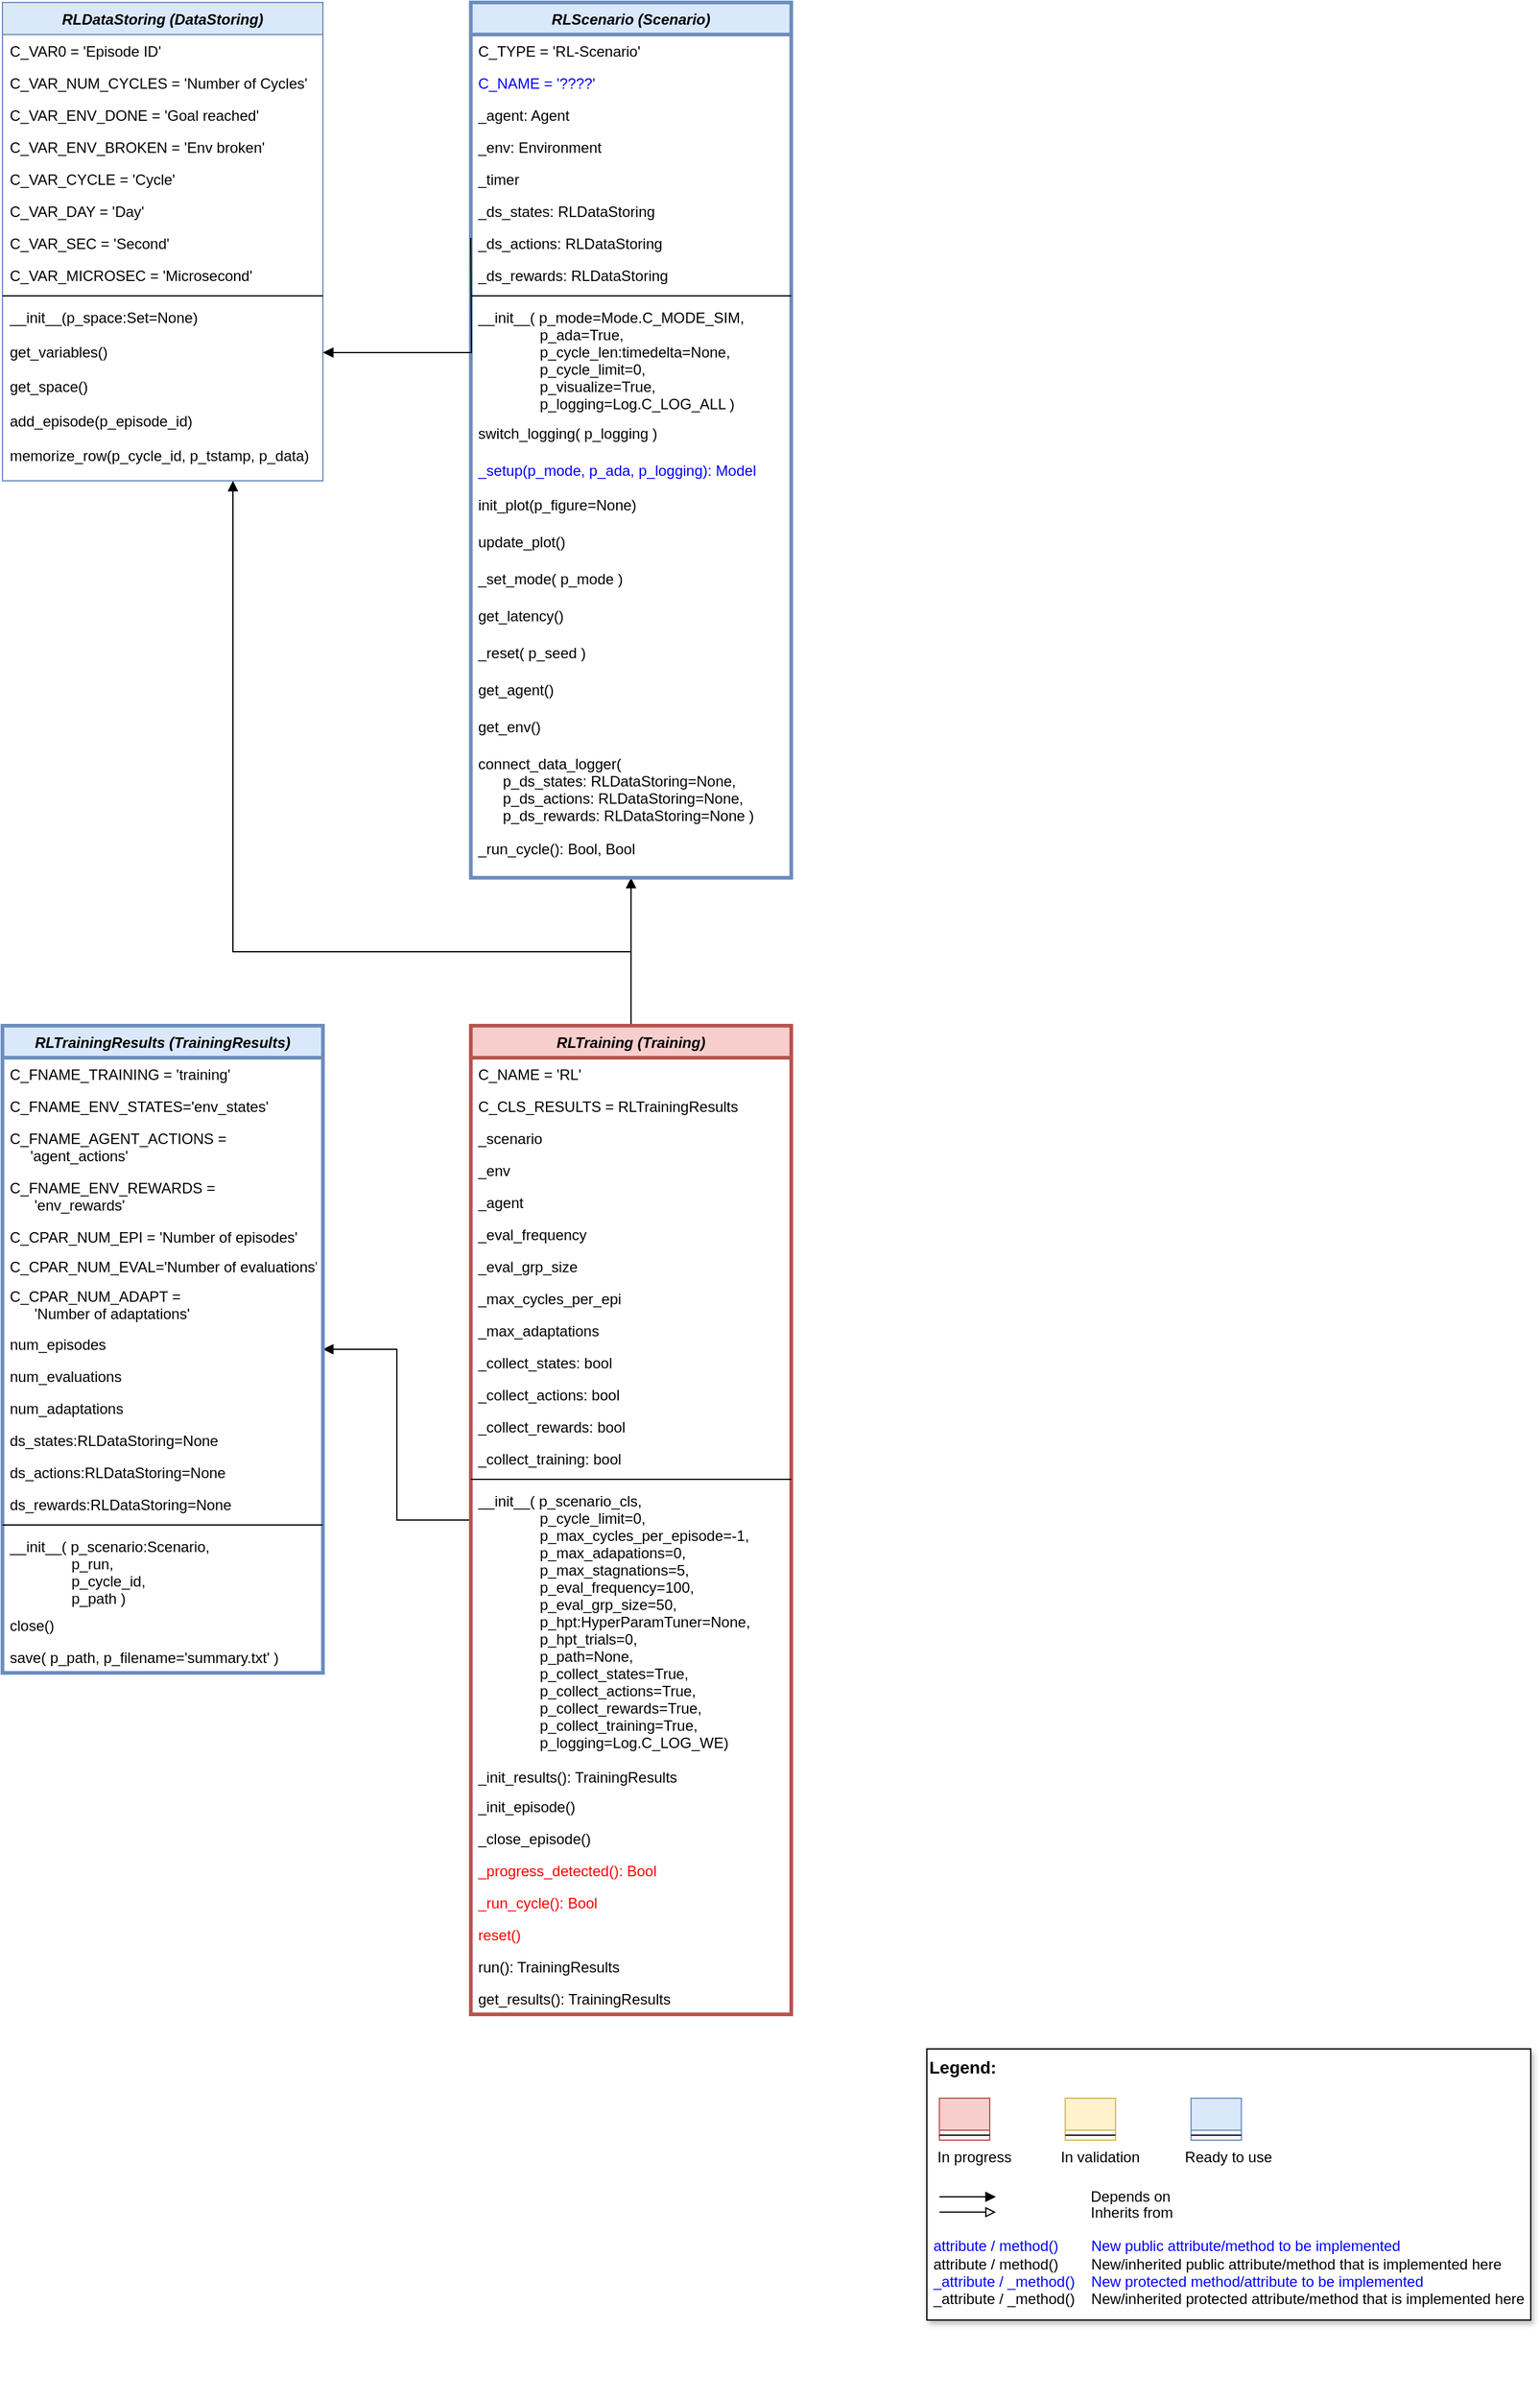 <mxfile version="14.9.6" type="device"><diagram id="C5RBs43oDa-KdzZeNtuy" name="Page-1"><mxGraphModel dx="1179" dy="-445" grid="1" gridSize="10" guides="1" tooltips="1" connect="1" arrows="1" fold="1" page="1" pageScale="1" pageWidth="2336" pageHeight="1654" math="0" shadow="0"><root><mxCell id="WIyWlLk6GJQsqaUBKTNV-0"/><mxCell id="WIyWlLk6GJQsqaUBKTNV-1" parent="WIyWlLk6GJQsqaUBKTNV-0"/><mxCell id="AcgAq5O65p-vqV9wwPBB-13" style="edgeStyle=orthogonalEdgeStyle;rounded=0;orthogonalLoop=1;jettySize=auto;html=1;endArrow=block;endFill=1;" parent="WIyWlLk6GJQsqaUBKTNV-1" source="413qK5m-7gCw2oWsXnlV-0" target="OlRFAT03AiurxS976OWj-10" edge="1"><mxGeometry relative="1" as="geometry"/></mxCell><mxCell id="S3s7DPMJA2sokXLj8Lbh-13" style="edgeStyle=orthogonalEdgeStyle;rounded=0;orthogonalLoop=1;jettySize=auto;html=1;endArrow=block;endFill=1;exitX=0.5;exitY=0;exitDx=0;exitDy=0;" parent="WIyWlLk6GJQsqaUBKTNV-1" source="413qK5m-7gCw2oWsXnlV-0" target="S3s7DPMJA2sokXLj8Lbh-3" edge="1"><mxGeometry relative="1" as="geometry"><Array as="points"><mxPoint x="550" y="2460"/><mxPoint x="227" y="2460"/></Array></mxGeometry></mxCell><mxCell id="z0NyY45EZ_BcQDlZLjSC-18" style="edgeStyle=orthogonalEdgeStyle;rounded=0;orthogonalLoop=1;jettySize=auto;html=1;fontColor=#000000;endArrow=block;endFill=1;" parent="WIyWlLk6GJQsqaUBKTNV-1" source="413qK5m-7gCw2oWsXnlV-0" target="Hnu5lOc7X6cQVQAZESGa-3" edge="1"><mxGeometry relative="1" as="geometry"/></mxCell><mxCell id="413qK5m-7gCw2oWsXnlV-0" value="RLTraining (Training)" style="swimlane;fontStyle=3;align=center;verticalAlign=top;childLayout=stackLayout;horizontal=1;startSize=26;horizontalStack=0;resizeParent=1;resizeLast=0;collapsible=1;marginBottom=0;rounded=0;shadow=0;strokeWidth=3;fillColor=#f8cecc;strokeColor=#b85450;" parent="WIyWlLk6GJQsqaUBKTNV-1" vertex="1"><mxGeometry x="420" y="2520" width="260" height="802" as="geometry"><mxRectangle x="230" y="140" width="160" height="26" as="alternateBounds"/></mxGeometry></mxCell><mxCell id="_FIXKCYtN8RljG2YW7Z5-12" value="C_NAME = 'RL'" style="text;align=left;verticalAlign=top;spacingLeft=4;spacingRight=4;overflow=hidden;rotatable=0;points=[[0,0.5],[1,0.5]];portConstraint=eastwest;" parent="413qK5m-7gCw2oWsXnlV-0" vertex="1"><mxGeometry y="26" width="260" height="26" as="geometry"/></mxCell><mxCell id="z0NyY45EZ_BcQDlZLjSC-7" value="C_CLS_RESULTS = RLTrainingResults" style="text;align=left;verticalAlign=top;spacingLeft=4;spacingRight=4;overflow=hidden;rotatable=0;points=[[0,0.5],[1,0.5]];portConstraint=eastwest;" parent="413qK5m-7gCw2oWsXnlV-0" vertex="1"><mxGeometry y="52" width="260" height="26" as="geometry"/></mxCell><mxCell id="BJxWuSYGbwSM33NC7rIg-0" value="_scenario" style="text;align=left;verticalAlign=top;spacingLeft=4;spacingRight=4;overflow=hidden;rotatable=0;points=[[0,0.5],[1,0.5]];portConstraint=eastwest;" vertex="1" parent="413qK5m-7gCw2oWsXnlV-0"><mxGeometry y="78" width="260" height="26" as="geometry"/></mxCell><mxCell id="_FIXKCYtN8RljG2YW7Z5-18" value="_env" style="text;align=left;verticalAlign=top;spacingLeft=4;spacingRight=4;overflow=hidden;rotatable=0;points=[[0,0.5],[1,0.5]];portConstraint=eastwest;" parent="413qK5m-7gCw2oWsXnlV-0" vertex="1"><mxGeometry y="104" width="260" height="26" as="geometry"/></mxCell><mxCell id="_FIXKCYtN8RljG2YW7Z5-19" value="_agent" style="text;align=left;verticalAlign=top;spacingLeft=4;spacingRight=4;overflow=hidden;rotatable=0;points=[[0,0.5],[1,0.5]];portConstraint=eastwest;" parent="413qK5m-7gCw2oWsXnlV-0" vertex="1"><mxGeometry y="130" width="260" height="26" as="geometry"/></mxCell><mxCell id="z0NyY45EZ_BcQDlZLjSC-12" value="_eval_frequency" style="text;align=left;verticalAlign=top;spacingLeft=4;spacingRight=4;overflow=hidden;rotatable=0;points=[[0,0.5],[1,0.5]];portConstraint=eastwest;" parent="413qK5m-7gCw2oWsXnlV-0" vertex="1"><mxGeometry y="156" width="260" height="26" as="geometry"/></mxCell><mxCell id="z0NyY45EZ_BcQDlZLjSC-8" value="_eval_grp_size" style="text;align=left;verticalAlign=top;spacingLeft=4;spacingRight=4;overflow=hidden;rotatable=0;points=[[0,0.5],[1,0.5]];portConstraint=eastwest;" parent="413qK5m-7gCw2oWsXnlV-0" vertex="1"><mxGeometry y="182" width="260" height="26" as="geometry"/></mxCell><mxCell id="z0NyY45EZ_BcQDlZLjSC-9" value="_max_cycles_per_epi" style="text;align=left;verticalAlign=top;spacingLeft=4;spacingRight=4;overflow=hidden;rotatable=0;points=[[0,0.5],[1,0.5]];portConstraint=eastwest;" parent="413qK5m-7gCw2oWsXnlV-0" vertex="1"><mxGeometry y="208" width="260" height="26" as="geometry"/></mxCell><mxCell id="z0NyY45EZ_BcQDlZLjSC-10" value="_max_adaptations" style="text;align=left;verticalAlign=top;spacingLeft=4;spacingRight=4;overflow=hidden;rotatable=0;points=[[0,0.5],[1,0.5]];portConstraint=eastwest;" parent="413qK5m-7gCw2oWsXnlV-0" vertex="1"><mxGeometry y="234" width="260" height="26" as="geometry"/></mxCell><mxCell id="z0NyY45EZ_BcQDlZLjSC-11" value="_collect_states: bool" style="text;align=left;verticalAlign=top;spacingLeft=4;spacingRight=4;overflow=hidden;rotatable=0;points=[[0,0.5],[1,0.5]];portConstraint=eastwest;" parent="413qK5m-7gCw2oWsXnlV-0" vertex="1"><mxGeometry y="260" width="260" height="26" as="geometry"/></mxCell><mxCell id="z0NyY45EZ_BcQDlZLjSC-13" value="_collect_actions: bool" style="text;align=left;verticalAlign=top;spacingLeft=4;spacingRight=4;overflow=hidden;rotatable=0;points=[[0,0.5],[1,0.5]];portConstraint=eastwest;" parent="413qK5m-7gCw2oWsXnlV-0" vertex="1"><mxGeometry y="286" width="260" height="26" as="geometry"/></mxCell><mxCell id="z0NyY45EZ_BcQDlZLjSC-14" value="_collect_rewards: bool" style="text;align=left;verticalAlign=top;spacingLeft=4;spacingRight=4;overflow=hidden;rotatable=0;points=[[0,0.5],[1,0.5]];portConstraint=eastwest;" parent="413qK5m-7gCw2oWsXnlV-0" vertex="1"><mxGeometry y="312" width="260" height="26" as="geometry"/></mxCell><mxCell id="z0NyY45EZ_BcQDlZLjSC-15" value="_collect_training: bool" style="text;align=left;verticalAlign=top;spacingLeft=4;spacingRight=4;overflow=hidden;rotatable=0;points=[[0,0.5],[1,0.5]];portConstraint=eastwest;" parent="413qK5m-7gCw2oWsXnlV-0" vertex="1"><mxGeometry y="338" width="260" height="26" as="geometry"/></mxCell><mxCell id="413qK5m-7gCw2oWsXnlV-2" value="" style="line;html=1;strokeWidth=1;align=left;verticalAlign=middle;spacingTop=-1;spacingLeft=3;spacingRight=3;rotatable=0;labelPosition=right;points=[];portConstraint=eastwest;" parent="413qK5m-7gCw2oWsXnlV-0" vertex="1"><mxGeometry y="364" width="260" height="8" as="geometry"/></mxCell><mxCell id="413qK5m-7gCw2oWsXnlV-3" value="__init__( p_scenario_cls, &#10;               p_cycle_limit=0,&#10;               p_max_cycles_per_episode=-1, &#10;               p_max_adapations=0,&#10;               p_max_stagnations=5,&#10;               p_eval_frequency=100,&#10;               p_eval_grp_size=50,&#10;               p_hpt:HyperParamTuner=None,&#10;               p_hpt_trials=0,&#10;               p_path=None,&#10;               p_collect_states=True,&#10;               p_collect_actions=True,&#10;               p_collect_rewards=True,&#10;               p_collect_training=True,&#10;               p_logging=Log.C_LOG_WE)" style="text;align=left;verticalAlign=top;spacingLeft=4;spacingRight=4;overflow=hidden;rotatable=0;points=[[0,0.5],[1,0.5]];portConstraint=eastwest;" parent="413qK5m-7gCw2oWsXnlV-0" vertex="1"><mxGeometry y="372" width="260" height="224" as="geometry"/></mxCell><mxCell id="z0NyY45EZ_BcQDlZLjSC-16" value="_init_results(): TrainingResults" style="text;align=left;verticalAlign=top;spacingLeft=4;spacingRight=4;overflow=hidden;rotatable=0;points=[[0,0.5],[1,0.5]];portConstraint=eastwest;" parent="413qK5m-7gCw2oWsXnlV-0" vertex="1"><mxGeometry y="596" width="260" height="24" as="geometry"/></mxCell><mxCell id="QZsOFTipkbSNSyiZwki3-4" value="_init_episode()" style="text;align=left;verticalAlign=top;spacingLeft=4;spacingRight=4;overflow=hidden;rotatable=0;points=[[0,0.5],[1,0.5]];portConstraint=eastwest;" parent="413qK5m-7gCw2oWsXnlV-0" vertex="1"><mxGeometry y="620" width="260" height="26" as="geometry"/></mxCell><mxCell id="QZsOFTipkbSNSyiZwki3-3" value="_close_episode()" style="text;align=left;verticalAlign=top;spacingLeft=4;spacingRight=4;overflow=hidden;rotatable=0;points=[[0,0.5],[1,0.5]];portConstraint=eastwest;" parent="413qK5m-7gCw2oWsXnlV-0" vertex="1"><mxGeometry y="646" width="260" height="26" as="geometry"/></mxCell><mxCell id="Hnu5lOc7X6cQVQAZESGa-0" value="_progress_detected(): Bool" style="text;align=left;verticalAlign=top;spacingLeft=4;spacingRight=4;overflow=hidden;rotatable=0;points=[[0,0.5],[1,0.5]];portConstraint=eastwest;fontColor=#FF0000;" parent="413qK5m-7gCw2oWsXnlV-0" vertex="1"><mxGeometry y="672" width="260" height="26" as="geometry"/></mxCell><mxCell id="G7xrx7ke2DHZ6BEwCTu4-3" value="_run_cycle(): Bool" style="text;align=left;verticalAlign=top;spacingLeft=4;spacingRight=4;overflow=hidden;rotatable=0;points=[[0,0.5],[1,0.5]];portConstraint=eastwest;fontColor=#FF0000;" parent="413qK5m-7gCw2oWsXnlV-0" vertex="1"><mxGeometry y="698" width="260" height="26" as="geometry"/></mxCell><mxCell id="QZsOFTipkbSNSyiZwki3-0" value="reset()" style="text;align=left;verticalAlign=top;spacingLeft=4;spacingRight=4;overflow=hidden;rotatable=0;points=[[0,0.5],[1,0.5]];portConstraint=eastwest;fontColor=#FF0000;" parent="413qK5m-7gCw2oWsXnlV-0" vertex="1"><mxGeometry y="724" width="260" height="26" as="geometry"/></mxCell><mxCell id="G7xrx7ke2DHZ6BEwCTu4-4" value="run(): TrainingResults" style="text;align=left;verticalAlign=top;spacingLeft=4;spacingRight=4;overflow=hidden;rotatable=0;points=[[0,0.5],[1,0.5]];portConstraint=eastwest;" parent="413qK5m-7gCw2oWsXnlV-0" vertex="1"><mxGeometry y="750" width="260" height="26" as="geometry"/></mxCell><mxCell id="QZsOFTipkbSNSyiZwki3-6" value="get_results(): TrainingResults" style="text;align=left;verticalAlign=top;spacingLeft=4;spacingRight=4;overflow=hidden;rotatable=0;points=[[0,0.5],[1,0.5]];portConstraint=eastwest;" parent="413qK5m-7gCw2oWsXnlV-0" vertex="1"><mxGeometry y="776" width="260" height="26" as="geometry"/></mxCell><mxCell id="OlRFAT03AiurxS976OWj-10" value="RLScenario (Scenario)" style="swimlane;fontStyle=3;align=center;verticalAlign=top;childLayout=stackLayout;horizontal=1;startSize=26;horizontalStack=0;resizeParent=1;resizeLast=0;collapsible=1;marginBottom=0;rounded=0;shadow=0;strokeWidth=3;fillColor=#dae8fc;strokeColor=#6c8ebf;" parent="WIyWlLk6GJQsqaUBKTNV-1" vertex="1"><mxGeometry x="420" y="1690" width="260" height="710" as="geometry"><mxRectangle x="230" y="140" width="160" height="26" as="alternateBounds"/></mxGeometry></mxCell><mxCell id="OlRFAT03AiurxS976OWj-11" value="C_TYPE = 'RL-Scenario'" style="text;align=left;verticalAlign=top;spacingLeft=4;spacingRight=4;overflow=hidden;rotatable=0;points=[[0,0.5],[1,0.5]];portConstraint=eastwest;" parent="OlRFAT03AiurxS976OWj-10" vertex="1"><mxGeometry y="26" width="260" height="26" as="geometry"/></mxCell><mxCell id="aODjNUWBmJmC_XnaZLUs-7" value="C_NAME = '????'" style="text;align=left;verticalAlign=top;spacingLeft=4;spacingRight=4;overflow=hidden;rotatable=0;points=[[0,0.5],[1,0.5]];portConstraint=eastwest;fontColor=#0000FF;" parent="OlRFAT03AiurxS976OWj-10" vertex="1"><mxGeometry y="52" width="260" height="26" as="geometry"/></mxCell><mxCell id="WrsaUB--8TLk4k_L-Bpt-12" value="_agent: Agent" style="text;align=left;verticalAlign=top;spacingLeft=4;spacingRight=4;overflow=hidden;rotatable=0;points=[[0,0.5],[1,0.5]];portConstraint=eastwest;" parent="OlRFAT03AiurxS976OWj-10" vertex="1"><mxGeometry y="78" width="260" height="26" as="geometry"/></mxCell><mxCell id="aODjNUWBmJmC_XnaZLUs-8" value="_env: Environment" style="text;align=left;verticalAlign=top;spacingLeft=4;spacingRight=4;overflow=hidden;rotatable=0;points=[[0,0.5],[1,0.5]];portConstraint=eastwest;" parent="OlRFAT03AiurxS976OWj-10" vertex="1"><mxGeometry y="104" width="260" height="26" as="geometry"/></mxCell><mxCell id="_FIXKCYtN8RljG2YW7Z5-25" value="_timer" style="text;align=left;verticalAlign=top;spacingLeft=4;spacingRight=4;overflow=hidden;rotatable=0;points=[[0,0.5],[1,0.5]];portConstraint=eastwest;" parent="OlRFAT03AiurxS976OWj-10" vertex="1"><mxGeometry y="130" width="260" height="26" as="geometry"/></mxCell><mxCell id="2KFWbhKU4nTjDvgYhpBH-10" value="_ds_states: RLDataStoring" style="text;align=left;verticalAlign=top;spacingLeft=4;spacingRight=4;overflow=hidden;rotatable=0;points=[[0,0.5],[1,0.5]];portConstraint=eastwest;" parent="OlRFAT03AiurxS976OWj-10" vertex="1"><mxGeometry y="156" width="260" height="26" as="geometry"/></mxCell><mxCell id="2KFWbhKU4nTjDvgYhpBH-11" value="_ds_actions: RLDataStoring" style="text;align=left;verticalAlign=top;spacingLeft=4;spacingRight=4;overflow=hidden;rotatable=0;points=[[0,0.5],[1,0.5]];portConstraint=eastwest;" parent="OlRFAT03AiurxS976OWj-10" vertex="1"><mxGeometry y="182" width="260" height="26" as="geometry"/></mxCell><mxCell id="2KFWbhKU4nTjDvgYhpBH-12" value="_ds_rewards: RLDataStoring" style="text;align=left;verticalAlign=top;spacingLeft=4;spacingRight=4;overflow=hidden;rotatable=0;points=[[0,0.5],[1,0.5]];portConstraint=eastwest;" parent="OlRFAT03AiurxS976OWj-10" vertex="1"><mxGeometry y="208" width="260" height="26" as="geometry"/></mxCell><mxCell id="OlRFAT03AiurxS976OWj-12" value="" style="line;html=1;strokeWidth=1;align=left;verticalAlign=middle;spacingTop=-1;spacingLeft=3;spacingRight=3;rotatable=0;labelPosition=right;points=[];portConstraint=eastwest;" parent="OlRFAT03AiurxS976OWj-10" vertex="1"><mxGeometry y="234" width="260" height="8" as="geometry"/></mxCell><mxCell id="WrsaUB--8TLk4k_L-Bpt-10" value="__init__( p_mode=Mode.C_MODE_SIM,&#10;               p_ada=True, &#10;               p_cycle_len:timedelta=None,&#10;               p_cycle_limit=0,&#10;               p_visualize=True,&#10;               p_logging=Log.C_LOG_ALL )" style="text;align=left;verticalAlign=top;spacingLeft=4;spacingRight=4;overflow=hidden;rotatable=0;points=[[0,0.5],[1,0.5]];portConstraint=eastwest;" parent="OlRFAT03AiurxS976OWj-10" vertex="1"><mxGeometry y="242" width="260" height="94" as="geometry"/></mxCell><mxCell id="z0NyY45EZ_BcQDlZLjSC-0" value="switch_logging( p_logging )" style="text;align=left;verticalAlign=top;spacingLeft=4;spacingRight=4;overflow=hidden;rotatable=0;points=[[0,0.5],[1,0.5]];portConstraint=eastwest;" parent="OlRFAT03AiurxS976OWj-10" vertex="1"><mxGeometry y="336" width="260" height="30" as="geometry"/></mxCell><mxCell id="aODjNUWBmJmC_XnaZLUs-10" value="_setup(p_mode, p_ada, p_logging): Model" style="text;align=left;verticalAlign=top;spacingLeft=4;spacingRight=4;overflow=hidden;rotatable=0;points=[[0,0.5],[1,0.5]];portConstraint=eastwest;fontColor=#0000FF;" parent="OlRFAT03AiurxS976OWj-10" vertex="1"><mxGeometry y="366" width="260" height="28" as="geometry"/></mxCell><mxCell id="WrsaUB--8TLk4k_L-Bpt-14" value="init_plot(p_figure=None)" style="text;align=left;verticalAlign=top;spacingLeft=4;spacingRight=4;overflow=hidden;rotatable=0;points=[[0,0.5],[1,0.5]];portConstraint=eastwest;" parent="OlRFAT03AiurxS976OWj-10" vertex="1"><mxGeometry y="394" width="260" height="30" as="geometry"/></mxCell><mxCell id="2KFWbhKU4nTjDvgYhpBH-17" value="update_plot()" style="text;align=left;verticalAlign=top;spacingLeft=4;spacingRight=4;overflow=hidden;rotatable=0;points=[[0,0.5],[1,0.5]];portConstraint=eastwest;" parent="OlRFAT03AiurxS976OWj-10" vertex="1"><mxGeometry y="424" width="260" height="30" as="geometry"/></mxCell><mxCell id="2KFWbhKU4nTjDvgYhpBH-16" value="_set_mode( p_mode )" style="text;align=left;verticalAlign=top;spacingLeft=4;spacingRight=4;overflow=hidden;rotatable=0;points=[[0,0.5],[1,0.5]];portConstraint=eastwest;" parent="OlRFAT03AiurxS976OWj-10" vertex="1"><mxGeometry y="454" width="260" height="30" as="geometry"/></mxCell><mxCell id="WrsaUB--8TLk4k_L-Bpt-11" value="get_latency()" style="text;align=left;verticalAlign=top;spacingLeft=4;spacingRight=4;overflow=hidden;rotatable=0;points=[[0,0.5],[1,0.5]];portConstraint=eastwest;" parent="OlRFAT03AiurxS976OWj-10" vertex="1"><mxGeometry y="484" width="260" height="30" as="geometry"/></mxCell><mxCell id="WrsaUB--8TLk4k_L-Bpt-9" value="_reset( p_seed )" style="text;align=left;verticalAlign=top;spacingLeft=4;spacingRight=4;overflow=hidden;rotatable=0;points=[[0,0.5],[1,0.5]];portConstraint=eastwest;" parent="OlRFAT03AiurxS976OWj-10" vertex="1"><mxGeometry y="514" width="260" height="30" as="geometry"/></mxCell><mxCell id="WrsaUB--8TLk4k_L-Bpt-13" value="get_agent()" style="text;align=left;verticalAlign=top;spacingLeft=4;spacingRight=4;overflow=hidden;rotatable=0;points=[[0,0.5],[1,0.5]];portConstraint=eastwest;" parent="OlRFAT03AiurxS976OWj-10" vertex="1"><mxGeometry y="544" width="260" height="30" as="geometry"/></mxCell><mxCell id="MwD3EyU6tyU_tX0KKc6s-1" value="get_env()" style="text;align=left;verticalAlign=top;spacingLeft=4;spacingRight=4;overflow=hidden;rotatable=0;points=[[0,0.5],[1,0.5]];portConstraint=eastwest;" parent="OlRFAT03AiurxS976OWj-10" vertex="1"><mxGeometry y="574" width="260" height="30" as="geometry"/></mxCell><mxCell id="2KFWbhKU4nTjDvgYhpBH-13" value="connect_data_logger( &#10;      p_ds_states: RLDataStoring=None,&#10;      p_ds_actions: RLDataStoring=None,&#10;      p_ds_rewards: RLDataStoring=None )" style="text;align=left;verticalAlign=top;spacingLeft=4;spacingRight=4;overflow=hidden;rotatable=0;points=[[0,0.5],[1,0.5]];portConstraint=eastwest;" parent="OlRFAT03AiurxS976OWj-10" vertex="1"><mxGeometry y="604" width="260" height="69" as="geometry"/></mxCell><mxCell id="WrsaUB--8TLk4k_L-Bpt-7" value="_run_cycle(): Bool, Bool" style="text;align=left;verticalAlign=top;spacingLeft=4;spacingRight=4;overflow=hidden;rotatable=0;points=[[0,0.5],[1,0.5]];portConstraint=eastwest;" parent="OlRFAT03AiurxS976OWj-10" vertex="1"><mxGeometry y="673" width="260" height="27" as="geometry"/></mxCell><mxCell id="S3s7DPMJA2sokXLj8Lbh-3" value="RLDataStoring (DataStoring)" style="swimlane;fontStyle=3;align=center;verticalAlign=top;childLayout=stackLayout;horizontal=1;startSize=26;horizontalStack=0;resizeParent=1;resizeLast=0;collapsible=1;marginBottom=0;rounded=0;shadow=0;strokeWidth=1;fillColor=#dae8fc;strokeColor=#6c8ebf;" parent="WIyWlLk6GJQsqaUBKTNV-1" vertex="1"><mxGeometry x="40" y="1690" width="260" height="388" as="geometry"><mxRectangle x="230" y="140" width="160" height="26" as="alternateBounds"/></mxGeometry></mxCell><mxCell id="S3s7DPMJA2sokXLj8Lbh-4" value="C_VAR0 = 'Episode ID'" style="text;align=left;verticalAlign=top;spacingLeft=4;spacingRight=4;overflow=hidden;rotatable=0;points=[[0,0.5],[1,0.5]];portConstraint=eastwest;" parent="S3s7DPMJA2sokXLj8Lbh-3" vertex="1"><mxGeometry y="26" width="260" height="26" as="geometry"/></mxCell><mxCell id="WrsaUB--8TLk4k_L-Bpt-0" value="C_VAR_NUM_CYCLES = 'Number of Cycles'" style="text;align=left;verticalAlign=top;spacingLeft=4;spacingRight=4;overflow=hidden;rotatable=0;points=[[0,0.5],[1,0.5]];portConstraint=eastwest;" parent="S3s7DPMJA2sokXLj8Lbh-3" vertex="1"><mxGeometry y="52" width="260" height="26" as="geometry"/></mxCell><mxCell id="WrsaUB--8TLk4k_L-Bpt-1" value="C_VAR_ENV_DONE = 'Goal reached'" style="text;align=left;verticalAlign=top;spacingLeft=4;spacingRight=4;overflow=hidden;rotatable=0;points=[[0,0.5],[1,0.5]];portConstraint=eastwest;" parent="S3s7DPMJA2sokXLj8Lbh-3" vertex="1"><mxGeometry y="78" width="260" height="26" as="geometry"/></mxCell><mxCell id="WrsaUB--8TLk4k_L-Bpt-2" value="C_VAR_ENV_BROKEN = 'Env broken'" style="text;align=left;verticalAlign=top;spacingLeft=4;spacingRight=4;overflow=hidden;rotatable=0;points=[[0,0.5],[1,0.5]];portConstraint=eastwest;" parent="S3s7DPMJA2sokXLj8Lbh-3" vertex="1"><mxGeometry y="104" width="260" height="26" as="geometry"/></mxCell><mxCell id="WrsaUB--8TLk4k_L-Bpt-3" value="C_VAR_CYCLE = 'Cycle'" style="text;align=left;verticalAlign=top;spacingLeft=4;spacingRight=4;overflow=hidden;rotatable=0;points=[[0,0.5],[1,0.5]];portConstraint=eastwest;" parent="S3s7DPMJA2sokXLj8Lbh-3" vertex="1"><mxGeometry y="130" width="260" height="26" as="geometry"/></mxCell><mxCell id="WrsaUB--8TLk4k_L-Bpt-4" value="C_VAR_DAY = 'Day'" style="text;align=left;verticalAlign=top;spacingLeft=4;spacingRight=4;overflow=hidden;rotatable=0;points=[[0,0.5],[1,0.5]];portConstraint=eastwest;" parent="S3s7DPMJA2sokXLj8Lbh-3" vertex="1"><mxGeometry y="156" width="260" height="26" as="geometry"/></mxCell><mxCell id="WrsaUB--8TLk4k_L-Bpt-5" value="C_VAR_SEC = 'Second'" style="text;align=left;verticalAlign=top;spacingLeft=4;spacingRight=4;overflow=hidden;rotatable=0;points=[[0,0.5],[1,0.5]];portConstraint=eastwest;" parent="S3s7DPMJA2sokXLj8Lbh-3" vertex="1"><mxGeometry y="182" width="260" height="26" as="geometry"/></mxCell><mxCell id="WrsaUB--8TLk4k_L-Bpt-6" value="C_VAR_MICROSEC = 'Microsecond'" style="text;align=left;verticalAlign=top;spacingLeft=4;spacingRight=4;overflow=hidden;rotatable=0;points=[[0,0.5],[1,0.5]];portConstraint=eastwest;" parent="S3s7DPMJA2sokXLj8Lbh-3" vertex="1"><mxGeometry y="208" width="260" height="26" as="geometry"/></mxCell><mxCell id="S3s7DPMJA2sokXLj8Lbh-5" value="" style="line;html=1;strokeWidth=1;align=left;verticalAlign=middle;spacingTop=-1;spacingLeft=3;spacingRight=3;rotatable=0;labelPosition=right;points=[];portConstraint=eastwest;" parent="S3s7DPMJA2sokXLj8Lbh-3" vertex="1"><mxGeometry y="234" width="260" height="8" as="geometry"/></mxCell><mxCell id="S3s7DPMJA2sokXLj8Lbh-6" value="__init__(p_space:Set=None)" style="text;align=left;verticalAlign=top;spacingLeft=4;spacingRight=4;overflow=hidden;rotatable=0;points=[[0,0.5],[1,0.5]];portConstraint=eastwest;" parent="S3s7DPMJA2sokXLj8Lbh-3" vertex="1"><mxGeometry y="242" width="260" height="28" as="geometry"/></mxCell><mxCell id="S3s7DPMJA2sokXLj8Lbh-7" value="get_variables()" style="text;align=left;verticalAlign=top;spacingLeft=4;spacingRight=4;overflow=hidden;rotatable=0;points=[[0,0.5],[1,0.5]];portConstraint=eastwest;" parent="S3s7DPMJA2sokXLj8Lbh-3" vertex="1"><mxGeometry y="270" width="260" height="28" as="geometry"/></mxCell><mxCell id="S3s7DPMJA2sokXLj8Lbh-16" value="get_space()" style="text;align=left;verticalAlign=top;spacingLeft=4;spacingRight=4;overflow=hidden;rotatable=0;points=[[0,0.5],[1,0.5]];portConstraint=eastwest;" parent="S3s7DPMJA2sokXLj8Lbh-3" vertex="1"><mxGeometry y="298" width="260" height="28" as="geometry"/></mxCell><mxCell id="S3s7DPMJA2sokXLj8Lbh-8" value="add_episode(p_episode_id)" style="text;align=left;verticalAlign=top;spacingLeft=4;spacingRight=4;overflow=hidden;rotatable=0;points=[[0,0.5],[1,0.5]];portConstraint=eastwest;" parent="S3s7DPMJA2sokXLj8Lbh-3" vertex="1"><mxGeometry y="326" width="260" height="28" as="geometry"/></mxCell><mxCell id="S3s7DPMJA2sokXLj8Lbh-10" value="memorize_row(p_cycle_id, p_tstamp, p_data)" style="text;align=left;verticalAlign=top;spacingLeft=4;spacingRight=4;overflow=hidden;rotatable=0;points=[[0,0.5],[1,0.5]];portConstraint=eastwest;" parent="S3s7DPMJA2sokXLj8Lbh-3" vertex="1"><mxGeometry y="354" width="260" height="34" as="geometry"/></mxCell><mxCell id="S3s7DPMJA2sokXLj8Lbh-12" style="edgeStyle=orthogonalEdgeStyle;rounded=0;orthogonalLoop=1;jettySize=auto;html=1;entryX=1;entryY=0.5;entryDx=0;entryDy=0;endArrow=block;endFill=1;" parent="WIyWlLk6GJQsqaUBKTNV-1" target="S3s7DPMJA2sokXLj8Lbh-7" edge="1"><mxGeometry relative="1" as="geometry"><mxPoint x="420" y="1881" as="sourcePoint"/></mxGeometry></mxCell><mxCell id="Hnu5lOc7X6cQVQAZESGa-3" value="RLTrainingResults (TrainingResults)" style="swimlane;fontStyle=3;align=center;verticalAlign=top;childLayout=stackLayout;horizontal=1;startSize=26;horizontalStack=0;resizeParent=1;resizeLast=0;collapsible=1;marginBottom=0;rounded=0;shadow=0;strokeWidth=3;fillColor=#dae8fc;strokeColor=#6c8ebf;" parent="WIyWlLk6GJQsqaUBKTNV-1" vertex="1"><mxGeometry x="40" y="2520" width="260" height="525" as="geometry"><mxRectangle x="230" y="140" width="160" height="26" as="alternateBounds"/></mxGeometry></mxCell><mxCell id="_FIXKCYtN8RljG2YW7Z5-13" value="C_FNAME_TRAINING = 'training'" style="text;align=left;verticalAlign=top;spacingLeft=4;spacingRight=4;overflow=hidden;rotatable=0;points=[[0,0.5],[1,0.5]];portConstraint=eastwest;" parent="Hnu5lOc7X6cQVQAZESGa-3" vertex="1"><mxGeometry y="26" width="260" height="26" as="geometry"/></mxCell><mxCell id="_FIXKCYtN8RljG2YW7Z5-16" value="C_FNAME_ENV_STATES='env_states'" style="text;align=left;verticalAlign=top;spacingLeft=4;spacingRight=4;overflow=hidden;rotatable=0;points=[[0,0.5],[1,0.5]];portConstraint=eastwest;" parent="Hnu5lOc7X6cQVQAZESGa-3" vertex="1"><mxGeometry y="52" width="260" height="26" as="geometry"/></mxCell><mxCell id="_FIXKCYtN8RljG2YW7Z5-14" value="C_FNAME_AGENT_ACTIONS =&#10;     'agent_actions'" style="text;align=left;verticalAlign=top;spacingLeft=4;spacingRight=4;overflow=hidden;rotatable=0;points=[[0,0.5],[1,0.5]];portConstraint=eastwest;" parent="Hnu5lOc7X6cQVQAZESGa-3" vertex="1"><mxGeometry y="78" width="260" height="40" as="geometry"/></mxCell><mxCell id="_FIXKCYtN8RljG2YW7Z5-15" value="C_FNAME_ENV_REWARDS = &#10;      'env_rewards'" style="text;align=left;verticalAlign=top;spacingLeft=4;spacingRight=4;overflow=hidden;rotatable=0;points=[[0,0.5],[1,0.5]];portConstraint=eastwest;" parent="Hnu5lOc7X6cQVQAZESGa-3" vertex="1"><mxGeometry y="118" width="260" height="40" as="geometry"/></mxCell><mxCell id="_vtEWaU8tVj7jNWhf9WB-0" value="C_CPAR_NUM_EPI = 'Number of episodes'" style="text;align=left;verticalAlign=top;spacingLeft=4;spacingRight=4;overflow=hidden;rotatable=0;points=[[0,0.5],[1,0.5]];portConstraint=eastwest;" parent="Hnu5lOc7X6cQVQAZESGa-3" vertex="1"><mxGeometry y="158" width="260" height="24" as="geometry"/></mxCell><mxCell id="_vtEWaU8tVj7jNWhf9WB-1" value="C_CPAR_NUM_EVAL='Number of evaluations'" style="text;align=left;verticalAlign=top;spacingLeft=4;spacingRight=4;overflow=hidden;rotatable=0;points=[[0,0.5],[1,0.5]];portConstraint=eastwest;" parent="Hnu5lOc7X6cQVQAZESGa-3" vertex="1"><mxGeometry y="182" width="260" height="24" as="geometry"/></mxCell><mxCell id="_vtEWaU8tVj7jNWhf9WB-2" value="C_CPAR_NUM_ADAPT =&#10;      'Number of adaptations'" style="text;align=left;verticalAlign=top;spacingLeft=4;spacingRight=4;overflow=hidden;rotatable=0;points=[[0,0.5],[1,0.5]];portConstraint=eastwest;" parent="Hnu5lOc7X6cQVQAZESGa-3" vertex="1"><mxGeometry y="206" width="260" height="39" as="geometry"/></mxCell><mxCell id="Hnu5lOc7X6cQVQAZESGa-13" value="num_episodes" style="text;align=left;verticalAlign=top;spacingLeft=4;spacingRight=4;overflow=hidden;rotatable=0;points=[[0,0.5],[1,0.5]];portConstraint=eastwest;" parent="Hnu5lOc7X6cQVQAZESGa-3" vertex="1"><mxGeometry y="245" width="260" height="26" as="geometry"/></mxCell><mxCell id="Hnu5lOc7X6cQVQAZESGa-16" value="num_evaluations" style="text;align=left;verticalAlign=top;spacingLeft=4;spacingRight=4;overflow=hidden;rotatable=0;points=[[0,0.5],[1,0.5]];portConstraint=eastwest;" parent="Hnu5lOc7X6cQVQAZESGa-3" vertex="1"><mxGeometry y="271" width="260" height="26" as="geometry"/></mxCell><mxCell id="Hnu5lOc7X6cQVQAZESGa-14" value="num_adaptations" style="text;align=left;verticalAlign=top;spacingLeft=4;spacingRight=4;overflow=hidden;rotatable=0;points=[[0,0.5],[1,0.5]];portConstraint=eastwest;" parent="Hnu5lOc7X6cQVQAZESGa-3" vertex="1"><mxGeometry y="297" width="260" height="26" as="geometry"/></mxCell><mxCell id="z0NyY45EZ_BcQDlZLjSC-2" value="ds_states:RLDataStoring=None" style="text;align=left;verticalAlign=top;spacingLeft=4;spacingRight=4;overflow=hidden;rotatable=0;points=[[0,0.5],[1,0.5]];portConstraint=eastwest;" parent="Hnu5lOc7X6cQVQAZESGa-3" vertex="1"><mxGeometry y="323" width="260" height="26" as="geometry"/></mxCell><mxCell id="z0NyY45EZ_BcQDlZLjSC-3" value="ds_actions:RLDataStoring=None" style="text;align=left;verticalAlign=top;spacingLeft=4;spacingRight=4;overflow=hidden;rotatable=0;points=[[0,0.5],[1,0.5]];portConstraint=eastwest;" parent="Hnu5lOc7X6cQVQAZESGa-3" vertex="1"><mxGeometry y="349" width="260" height="26" as="geometry"/></mxCell><mxCell id="z0NyY45EZ_BcQDlZLjSC-4" value="ds_rewards:RLDataStoring=None" style="text;align=left;verticalAlign=top;spacingLeft=4;spacingRight=4;overflow=hidden;rotatable=0;points=[[0,0.5],[1,0.5]];portConstraint=eastwest;" parent="Hnu5lOc7X6cQVQAZESGa-3" vertex="1"><mxGeometry y="375" width="260" height="26" as="geometry"/></mxCell><mxCell id="Hnu5lOc7X6cQVQAZESGa-5" value="" style="line;html=1;strokeWidth=1;align=left;verticalAlign=middle;spacingTop=-1;spacingLeft=3;spacingRight=3;rotatable=0;labelPosition=right;points=[];portConstraint=eastwest;" parent="Hnu5lOc7X6cQVQAZESGa-3" vertex="1"><mxGeometry y="401" width="260" height="8" as="geometry"/></mxCell><mxCell id="z0NyY45EZ_BcQDlZLjSC-6" value="__init__( p_scenario:Scenario, &#10;               p_run,&#10;               p_cycle_id,&#10;               p_path )" style="text;align=left;verticalAlign=top;spacingLeft=4;spacingRight=4;overflow=hidden;rotatable=0;points=[[0,0.5],[1,0.5]];portConstraint=eastwest;" parent="Hnu5lOc7X6cQVQAZESGa-3" vertex="1"><mxGeometry y="409" width="260" height="64" as="geometry"/></mxCell><mxCell id="_vtEWaU8tVj7jNWhf9WB-3" value="close()" style="text;align=left;verticalAlign=top;spacingLeft=4;spacingRight=4;overflow=hidden;rotatable=0;points=[[0,0.5],[1,0.5]];portConstraint=eastwest;" parent="Hnu5lOc7X6cQVQAZESGa-3" vertex="1"><mxGeometry y="473" width="260" height="26" as="geometry"/></mxCell><mxCell id="z0NyY45EZ_BcQDlZLjSC-5" value="save( p_path, p_filename='summary.txt' )" style="text;align=left;verticalAlign=top;spacingLeft=4;spacingRight=4;overflow=hidden;rotatable=0;points=[[0,0.5],[1,0.5]];portConstraint=eastwest;" parent="Hnu5lOc7X6cQVQAZESGa-3" vertex="1"><mxGeometry y="499" width="260" height="26" as="geometry"/></mxCell><mxCell id="2KFWbhKU4nTjDvgYhpBH-0" value="" style="group" parent="WIyWlLk6GJQsqaUBKTNV-1" vertex="1" connectable="0"><mxGeometry x="790" y="3350" width="490" height="220" as="geometry"/></mxCell><mxCell id="2KFWbhKU4nTjDvgYhpBH-1" value="&lt;font color=&quot;#000000&quot; size=&quot;1&quot;&gt;&lt;b style=&quot;font-size: 14px&quot;&gt;Legend:&lt;br&gt;&lt;/b&gt;&lt;/font&gt;&lt;br&gt;&lt;br&gt;&lt;br&gt;&lt;font color=&quot;#0000ff&quot; style=&quot;font-size: 6px&quot;&gt;&lt;br&gt;&lt;/font&gt;&lt;span style=&quot;color: rgb(0 , 0 , 0)&quot;&gt;&lt;font style=&quot;font-size: 4px&quot;&gt;&amp;nbsp; &amp;nbsp;&lt;/font&gt;&amp;nbsp;In progress&amp;nbsp; &amp;nbsp; &amp;nbsp; &amp;nbsp; &amp;nbsp; &amp;nbsp; In validation&amp;nbsp; &amp;nbsp; &amp;nbsp; &amp;nbsp; &amp;nbsp; &amp;nbsp;Ready to use&lt;/span&gt;&lt;font color=&quot;#000000&quot;&gt;&amp;nbsp;&lt;br&gt;&lt;/font&gt;&lt;font color=&quot;#0000ff&quot;&gt;&lt;br&gt;&lt;br&gt;&lt;br&gt;&lt;br&gt;&amp;nbsp;attribute / method()&amp;nbsp; &amp;nbsp; &amp;nbsp; &amp;nbsp; New public attribute/method to be implemented&lt;/font&gt;&lt;br&gt;&lt;font color=&quot;#000000&quot;&gt;&amp;nbsp;&lt;/font&gt;&lt;font color=&quot;#000000&quot;&gt;attribute / method()&lt;span&gt;&#9;&lt;/span&gt;&amp;nbsp; &amp;nbsp; &amp;nbsp; &amp;nbsp;New/inherited public attribute/method that is implemented here&lt;br&gt;&lt;/font&gt;&lt;font color=&quot;#0000ff&quot;&gt;&amp;nbsp;_attribute /&amp;nbsp;&lt;/font&gt;&lt;font color=&quot;#0000ff&quot;&gt;_method()&amp;nbsp; &amp;nbsp; New protected method/attribute to be implemented&lt;/font&gt;&lt;br&gt;&lt;font color=&quot;#000000&quot;&gt;&amp;nbsp;_attribute / _method()&amp;nbsp; &amp;nbsp; New/inherited protected attribute/method that is implemented here&lt;br&gt;&lt;/font&gt;&lt;font color=&quot;#000000&quot;&gt;&lt;br&gt;&lt;br&gt;&lt;br&gt;&lt;br&gt;&lt;br&gt;&lt;/font&gt;" style="text;html=1;align=left;verticalAlign=top;whiteSpace=wrap;rounded=0;fontColor=#006600;strokeColor=#000000;shadow=1;fillColor=#ffffff;" parent="2KFWbhKU4nTjDvgYhpBH-0" vertex="1"><mxGeometry width="490.0" height="220" as="geometry"/></mxCell><mxCell id="2KFWbhKU4nTjDvgYhpBH-2" value="Depends on" style="endArrow=block;html=1;labelPosition=right;verticalLabelPosition=middle;align=left;verticalAlign=middle;endFill=1;fontSize=12;" parent="2KFWbhKU4nTjDvgYhpBH-0" edge="1"><mxGeometry x="-1623.125" y="-2180" width="51.042" height="50" as="geometry"><mxPoint x="10.208" y="120.003" as="sourcePoint"/><mxPoint x="55.991" y="120.003" as="targetPoint"/><mxPoint x="98" as="offset"/><Array as="points"><mxPoint x="30.625" y="120"/></Array></mxGeometry></mxCell><mxCell id="2KFWbhKU4nTjDvgYhpBH-3" value="Inherits from" style="endArrow=block;html=1;labelPosition=right;verticalLabelPosition=middle;align=left;verticalAlign=middle;endFill=0;fontSize=12;" parent="2KFWbhKU4nTjDvgYhpBH-0" edge="1"><mxGeometry x="-1623.125" y="-2180" width="51.042" height="50" as="geometry"><mxPoint x="10.208" y="132.385" as="sourcePoint"/><mxPoint x="55.991" y="132.385" as="targetPoint"/><mxPoint x="98" y="1" as="offset"/></mxGeometry></mxCell><mxCell id="2KFWbhKU4nTjDvgYhpBH-4" value="" style="swimlane;fontStyle=3;align=center;verticalAlign=top;childLayout=stackLayout;horizontal=1;startSize=26;horizontalStack=0;resizeParent=1;resizeLast=0;collapsible=1;marginBottom=0;rounded=0;shadow=0;strokeWidth=1;fillColor=#f8cecc;strokeColor=#b85450;" parent="2KFWbhKU4nTjDvgYhpBH-0" vertex="1"><mxGeometry x="10.208" y="40" width="40.833" height="34" as="geometry"><mxRectangle x="230" y="140" width="160" height="26" as="alternateBounds"/></mxGeometry></mxCell><mxCell id="2KFWbhKU4nTjDvgYhpBH-5" value="" style="line;html=1;strokeWidth=1;align=left;verticalAlign=middle;spacingTop=-1;spacingLeft=3;spacingRight=3;rotatable=0;labelPosition=right;points=[];portConstraint=eastwest;" parent="2KFWbhKU4nTjDvgYhpBH-4" vertex="1"><mxGeometry y="26" width="40.833" height="8" as="geometry"/></mxCell><mxCell id="2KFWbhKU4nTjDvgYhpBH-6" value="" style="swimlane;fontStyle=3;align=center;verticalAlign=top;childLayout=stackLayout;horizontal=1;startSize=26;horizontalStack=0;resizeParent=1;resizeLast=0;collapsible=1;marginBottom=0;rounded=0;shadow=0;strokeWidth=1;fillColor=#fff2cc;strokeColor=#d6b656;" parent="2KFWbhKU4nTjDvgYhpBH-0" vertex="1"><mxGeometry x="112.292" y="40" width="40.833" height="34" as="geometry"><mxRectangle x="230" y="140" width="160" height="26" as="alternateBounds"/></mxGeometry></mxCell><mxCell id="2KFWbhKU4nTjDvgYhpBH-7" value="" style="line;html=1;strokeWidth=1;align=left;verticalAlign=middle;spacingTop=-1;spacingLeft=3;spacingRight=3;rotatable=0;labelPosition=right;points=[];portConstraint=eastwest;" parent="2KFWbhKU4nTjDvgYhpBH-6" vertex="1"><mxGeometry y="26" width="40.833" height="8" as="geometry"/></mxCell><mxCell id="2KFWbhKU4nTjDvgYhpBH-8" value="" style="swimlane;fontStyle=3;align=center;verticalAlign=top;childLayout=stackLayout;horizontal=1;startSize=26;horizontalStack=0;resizeParent=1;resizeLast=0;collapsible=1;marginBottom=0;rounded=0;shadow=0;strokeWidth=1;fillColor=#dae8fc;strokeColor=#6c8ebf;" parent="2KFWbhKU4nTjDvgYhpBH-0" vertex="1"><mxGeometry x="214.375" y="40" width="40.833" height="34" as="geometry"><mxRectangle x="230" y="140" width="160" height="26" as="alternateBounds"/></mxGeometry></mxCell><mxCell id="2KFWbhKU4nTjDvgYhpBH-9" value="" style="line;html=1;strokeWidth=1;align=left;verticalAlign=middle;spacingTop=-1;spacingLeft=3;spacingRight=3;rotatable=0;labelPosition=right;points=[];portConstraint=eastwest;" parent="2KFWbhKU4nTjDvgYhpBH-8" vertex="1"><mxGeometry y="26" width="40.833" height="8" as="geometry"/></mxCell></root></mxGraphModel></diagram></mxfile>